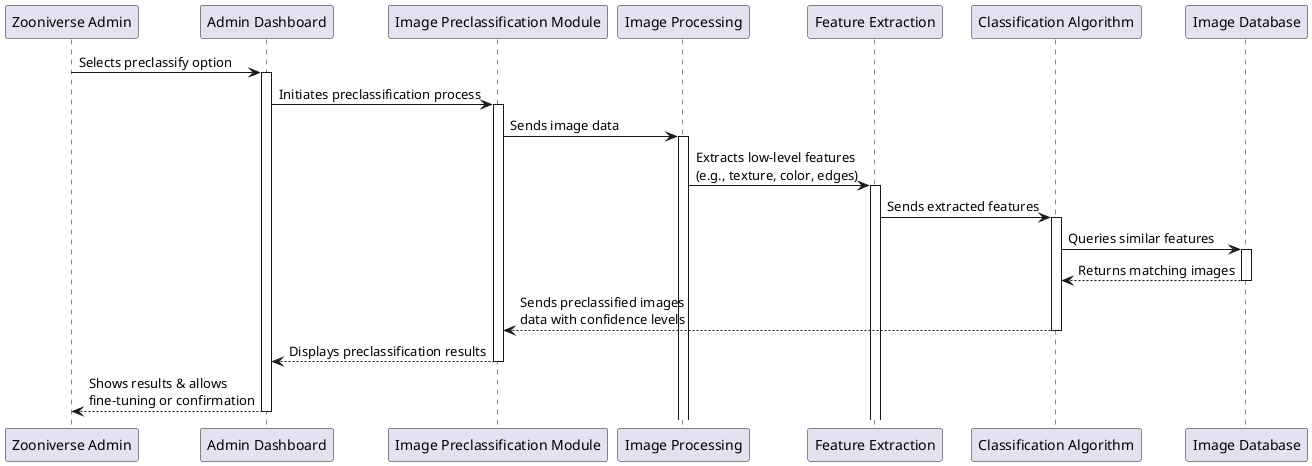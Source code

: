 @startuml
participant "Zooniverse Admin" as admin
participant "Admin Dashboard" as dashboard
participant "Image Preclassification Module" as preclassify
participant "Image Processing" as ip
participant "Feature Extraction" as fe
participant "Classification Algorithm" as ca
participant "Image Database" as db

admin -> dashboard : Selects preclassify option
activate dashboard

dashboard -> preclassify : Initiates preclassification process
activate preclassify

preclassify -> ip : Sends image data
activate ip

ip -> fe : Extracts low-level features\n(e.g., texture, color, edges)
activate fe

fe -> ca : Sends extracted features
activate ca

ca -> db : Queries similar features
activate db

db --> ca : Returns matching images
deactivate db

ca --> preclassify : Sends preclassified images\ndata with confidence levels
deactivate ca

preclassify --> dashboard : Displays preclassification results
deactivate preclassify

dashboard --> admin : Shows results & allows\nfine-tuning or confirmation
deactivate dashboard

@enduml
